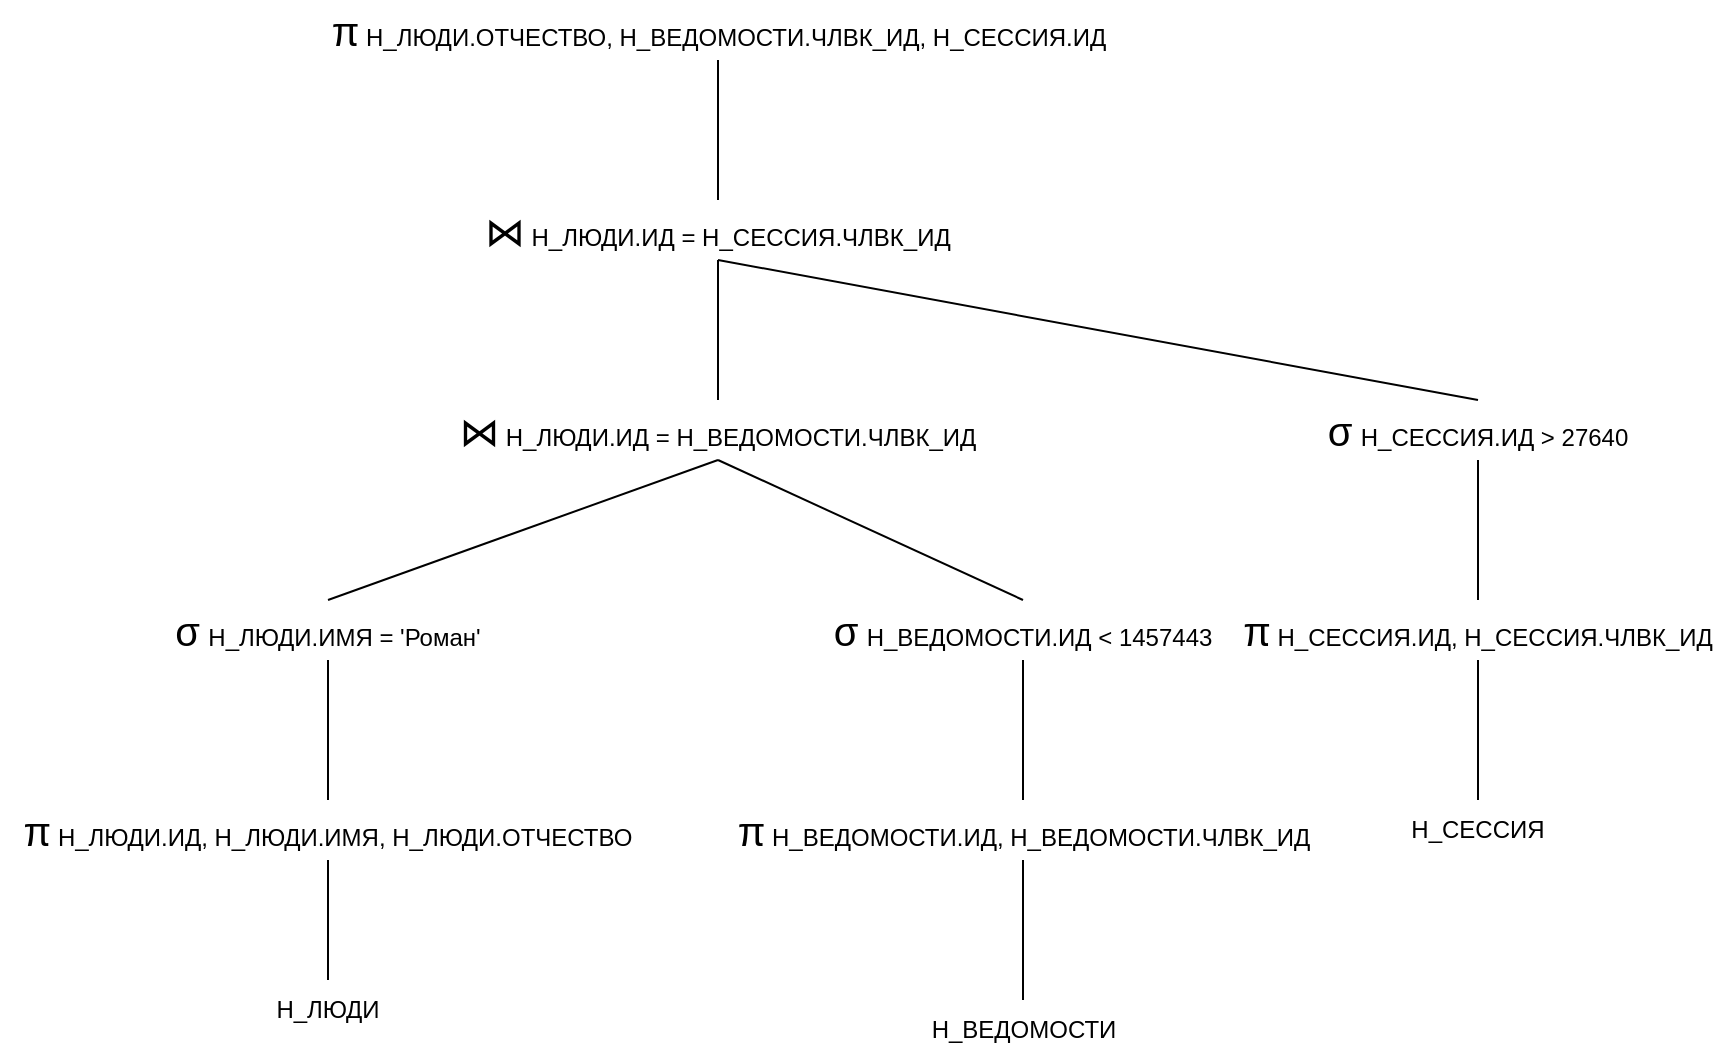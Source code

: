 <mxfile version="20.5.3" type="device"><diagram id="T-VDQUwIa16Knm3AfJDq" name="Страница 1"><mxGraphModel dx="1155" dy="631" grid="1" gridSize="10" guides="1" tooltips="1" connect="1" arrows="1" fold="1" page="1" pageScale="1" pageWidth="2339" pageHeight="3300" math="0" shadow="0"><root><mxCell id="0"/><mxCell id="1" parent="0"/><mxCell id="J72nSFRF0fdzY73qMWwC-1" value="Н_ЛЮДИ" style="text;html=1;strokeColor=none;fillColor=none;align=center;verticalAlign=middle;whiteSpace=wrap;rounded=0;fontStyle=0" parent="1" vertex="1"><mxGeometry x="525" y="630" width="120" height="30" as="geometry"/></mxCell><mxCell id="J72nSFRF0fdzY73qMWwC-8" value="&lt;font style=&quot;font-size: 20px;&quot;&gt;σ&lt;/font&gt;&lt;font style=&quot;font-size: 15px;&quot;&gt; &lt;/font&gt;&lt;font style=&quot;font-size: 12px;&quot;&gt;Н_ЛЮДИ.ИМЯ = 'Роман'&lt;/font&gt;" style="text;html=1;strokeColor=none;fillColor=none;align=center;verticalAlign=middle;whiteSpace=wrap;rounded=0;" parent="1" vertex="1"><mxGeometry x="480" y="440" width="210" height="30" as="geometry"/></mxCell><mxCell id="J72nSFRF0fdzY73qMWwC-10" value="&lt;font style=&quot;font-size: 20px;&quot;&gt;σ&lt;/font&gt;&lt;font style=&quot;font-size: 15px;&quot;&gt; &lt;/font&gt;&lt;font style=&quot;font-size: 12px;&quot;&gt;Н_ВЕДОМОСТИ.ИД &amp;lt; 1457443&lt;/font&gt;" style="text;html=1;strokeColor=none;fillColor=none;align=center;verticalAlign=middle;whiteSpace=wrap;rounded=0;" parent="1" vertex="1"><mxGeometry x="820" y="440" width="225" height="30" as="geometry"/></mxCell><mxCell id="J72nSFRF0fdzY73qMWwC-13" value="&lt;font style=&quot;font-size: 20px;&quot;&gt;π&lt;/font&gt; &lt;font style=&quot;font-size: 12px;&quot;&gt;Н_ЛЮДИ.ОТЧЕСТВО, Н_ВЕДОМОСТИ.ЧЛВК_ИД, Н_СЕССИЯ.ИД&lt;/font&gt;" style="text;html=1;strokeColor=none;fillColor=none;align=center;verticalAlign=middle;whiteSpace=wrap;rounded=0;fontSize=12;" parent="1" vertex="1"><mxGeometry x="567.5" y="140" width="425" height="30" as="geometry"/></mxCell><mxCell id="J72nSFRF0fdzY73qMWwC-2" value="Н_ВЕДОМОСТИ" style="text;html=1;strokeColor=none;fillColor=none;align=center;verticalAlign=middle;whiteSpace=wrap;rounded=0;fontStyle=0" parent="1" vertex="1"><mxGeometry x="872.5" y="640" width="120" height="30" as="geometry"/></mxCell><mxCell id="i2gZyAA6UP7os4wCXziM-8" value="Н_СЕССИЯ" style="text;html=1;strokeColor=none;fillColor=none;align=center;verticalAlign=middle;whiteSpace=wrap;rounded=0;fontStyle=0" vertex="1" parent="1"><mxGeometry x="1100" y="540" width="120" height="30" as="geometry"/></mxCell><mxCell id="i2gZyAA6UP7os4wCXziM-9" value="&lt;font style=&quot;font-size: 20px;&quot;&gt; ⋈&lt;/font&gt;&lt;font style=&quot;&quot;&gt;&lt;span style=&quot;font-size: 11px;&quot;&gt;&amp;nbsp;&lt;/span&gt;&lt;font style=&quot;font-size: 12px;&quot;&gt;Н_ЛЮДИ.ИД = Н_ВЕДОМОСТИ.ЧЛВК_ИД&lt;/font&gt;&lt;/font&gt;" style="text;html=1;strokeColor=none;fillColor=none;align=center;verticalAlign=middle;whiteSpace=wrap;rounded=0;" vertex="1" parent="1"><mxGeometry x="640" y="340" width="280" height="30" as="geometry"/></mxCell><mxCell id="i2gZyAA6UP7os4wCXziM-10" value="" style="endArrow=none;html=1;rounded=0;entryX=0.5;entryY=1;entryDx=0;entryDy=0;exitX=0.5;exitY=0;exitDx=0;exitDy=0;" edge="1" parent="1" source="i2gZyAA6UP7os4wCXziM-26" target="J72nSFRF0fdzY73qMWwC-8"><mxGeometry width="50" height="50" relative="1" as="geometry"><mxPoint x="590" y="500" as="sourcePoint"/><mxPoint x="600" y="590" as="targetPoint"/></mxGeometry></mxCell><mxCell id="i2gZyAA6UP7os4wCXziM-11" value="" style="endArrow=none;html=1;rounded=0;entryX=0.5;entryY=0;entryDx=0;entryDy=0;exitX=0.5;exitY=1;exitDx=0;exitDy=0;" edge="1" parent="1" source="J72nSFRF0fdzY73qMWwC-10" target="i2gZyAA6UP7os4wCXziM-27"><mxGeometry width="50" height="50" relative="1" as="geometry"><mxPoint x="930" y="600" as="sourcePoint"/><mxPoint x="790" y="570" as="targetPoint"/></mxGeometry></mxCell><mxCell id="i2gZyAA6UP7os4wCXziM-12" value="&lt;font style=&quot;font-size: 20px;&quot;&gt; ⋈&lt;/font&gt;&lt;font style=&quot;&quot;&gt;&lt;span style=&quot;font-size: 11px;&quot;&gt;&amp;nbsp;&lt;/span&gt;&lt;font style=&quot;font-size: 12px;&quot;&gt;Н_ЛЮДИ.ИД = Н_СЕССИЯ.ЧЛВК_ИД&lt;/font&gt;&lt;/font&gt;" style="text;html=1;strokeColor=none;fillColor=none;align=center;verticalAlign=middle;whiteSpace=wrap;rounded=0;" vertex="1" parent="1"><mxGeometry x="640" y="240" width="280" height="30" as="geometry"/></mxCell><mxCell id="i2gZyAA6UP7os4wCXziM-17" value="&lt;font style=&quot;font-size: 20px;&quot;&gt;σ&lt;/font&gt;&lt;font style=&quot;font-size: 15px;&quot;&gt; &lt;/font&gt;&lt;font style=&quot;font-size: 12px;&quot;&gt;Н_СЕССИЯ.ИД &amp;gt; 27640&lt;/font&gt;" style="text;html=1;strokeColor=none;fillColor=none;align=center;verticalAlign=middle;whiteSpace=wrap;rounded=0;" vertex="1" parent="1"><mxGeometry x="1080" y="340" width="160" height="30" as="geometry"/></mxCell><mxCell id="i2gZyAA6UP7os4wCXziM-20" value="" style="endArrow=none;html=1;rounded=0;entryX=0.5;entryY=1;entryDx=0;entryDy=0;exitX=0.5;exitY=0;exitDx=0;exitDy=0;" edge="1" parent="1" source="i2gZyAA6UP7os4wCXziM-12" target="J72nSFRF0fdzY73qMWwC-13"><mxGeometry width="50" height="50" relative="1" as="geometry"><mxPoint x="770" y="460" as="sourcePoint"/><mxPoint x="820" y="410" as="targetPoint"/></mxGeometry></mxCell><mxCell id="i2gZyAA6UP7os4wCXziM-21" value="" style="endArrow=none;html=1;rounded=0;entryX=0.5;entryY=1;entryDx=0;entryDy=0;exitX=0.5;exitY=0;exitDx=0;exitDy=0;" edge="1" parent="1" source="i2gZyAA6UP7os4wCXziM-9" target="i2gZyAA6UP7os4wCXziM-12"><mxGeometry width="50" height="50" relative="1" as="geometry"><mxPoint x="770" y="390" as="sourcePoint"/><mxPoint x="820" y="340" as="targetPoint"/></mxGeometry></mxCell><mxCell id="i2gZyAA6UP7os4wCXziM-22" value="" style="endArrow=none;html=1;rounded=0;exitX=0.5;exitY=0;exitDx=0;exitDy=0;entryX=0.5;entryY=1;entryDx=0;entryDy=0;" edge="1" parent="1" source="J72nSFRF0fdzY73qMWwC-8" target="i2gZyAA6UP7os4wCXziM-9"><mxGeometry width="50" height="50" relative="1" as="geometry"><mxPoint x="770" y="390" as="sourcePoint"/><mxPoint x="790" y="460" as="targetPoint"/></mxGeometry></mxCell><mxCell id="i2gZyAA6UP7os4wCXziM-23" value="" style="endArrow=none;html=1;rounded=0;exitX=0.5;exitY=0;exitDx=0;exitDy=0;entryX=0.5;entryY=1;entryDx=0;entryDy=0;" edge="1" parent="1" source="J72nSFRF0fdzY73qMWwC-10" target="i2gZyAA6UP7os4wCXziM-9"><mxGeometry width="50" height="50" relative="1" as="geometry"><mxPoint x="770" y="390" as="sourcePoint"/><mxPoint x="820" y="340" as="targetPoint"/></mxGeometry></mxCell><mxCell id="i2gZyAA6UP7os4wCXziM-24" value="" style="endArrow=none;html=1;rounded=0;entryX=0.5;entryY=1;entryDx=0;entryDy=0;exitX=0.5;exitY=0;exitDx=0;exitDy=0;" edge="1" parent="1" source="i2gZyAA6UP7os4wCXziM-17" target="i2gZyAA6UP7os4wCXziM-12"><mxGeometry width="50" height="50" relative="1" as="geometry"><mxPoint x="770" y="390" as="sourcePoint"/><mxPoint x="820" y="340" as="targetPoint"/></mxGeometry></mxCell><mxCell id="i2gZyAA6UP7os4wCXziM-25" value="" style="endArrow=none;html=1;rounded=0;entryX=0.5;entryY=1;entryDx=0;entryDy=0;exitX=0.5;exitY=0;exitDx=0;exitDy=0;" edge="1" parent="1" source="i2gZyAA6UP7os4wCXziM-30" target="i2gZyAA6UP7os4wCXziM-17"><mxGeometry width="50" height="50" relative="1" as="geometry"><mxPoint x="1300" y="380" as="sourcePoint"/><mxPoint x="1020" y="370" as="targetPoint"/></mxGeometry></mxCell><mxCell id="i2gZyAA6UP7os4wCXziM-26" value="&lt;font style=&quot;font-size: 20px;&quot;&gt;π&lt;/font&gt; &lt;font style=&quot;font-size: 12px;&quot;&gt;Н_ЛЮДИ.ИД, Н_ЛЮДИ.ИМЯ, Н_ЛЮДИ.ОТЧЕСТВО&lt;/font&gt;" style="text;html=1;strokeColor=none;fillColor=none;align=center;verticalAlign=middle;whiteSpace=wrap;rounded=0;fontSize=12;" vertex="1" parent="1"><mxGeometry x="421.25" y="540" width="327.5" height="30" as="geometry"/></mxCell><mxCell id="i2gZyAA6UP7os4wCXziM-27" value="&lt;font style=&quot;font-size: 20px;&quot;&gt;π&lt;/font&gt; &lt;font style=&quot;font-size: 12px;&quot;&gt;Н_ВЕДОМОСТИ.ИД, Н_ВЕДОМОСТИ.ЧЛВК_ИД&lt;/font&gt;" style="text;html=1;strokeColor=none;fillColor=none;align=center;verticalAlign=middle;whiteSpace=wrap;rounded=0;fontSize=12;" vertex="1" parent="1"><mxGeometry x="772.5" y="540" width="320" height="30" as="geometry"/></mxCell><mxCell id="i2gZyAA6UP7os4wCXziM-28" value="" style="endArrow=none;html=1;rounded=0;exitX=0.5;exitY=0;exitDx=0;exitDy=0;entryX=0.5;entryY=1;entryDx=0;entryDy=0;" edge="1" parent="1" source="J72nSFRF0fdzY73qMWwC-1" target="i2gZyAA6UP7os4wCXziM-26"><mxGeometry width="50" height="50" relative="1" as="geometry"><mxPoint x="830" y="420" as="sourcePoint"/><mxPoint x="880" y="370" as="targetPoint"/></mxGeometry></mxCell><mxCell id="i2gZyAA6UP7os4wCXziM-29" value="" style="endArrow=none;html=1;rounded=0;exitX=0.5;exitY=0;exitDx=0;exitDy=0;entryX=0.5;entryY=1;entryDx=0;entryDy=0;" edge="1" parent="1" source="J72nSFRF0fdzY73qMWwC-2" target="i2gZyAA6UP7os4wCXziM-27"><mxGeometry width="50" height="50" relative="1" as="geometry"><mxPoint x="830" y="420" as="sourcePoint"/><mxPoint x="880" y="380" as="targetPoint"/></mxGeometry></mxCell><mxCell id="i2gZyAA6UP7os4wCXziM-30" value="&lt;font style=&quot;font-size: 20px;&quot;&gt;π&lt;/font&gt; &lt;font style=&quot;font-size: 12px;&quot;&gt;Н_СЕССИЯ.ИД, Н_СЕССИЯ.ЧЛВК_ИД&lt;/font&gt;" style="text;html=1;strokeColor=none;fillColor=none;align=center;verticalAlign=middle;whiteSpace=wrap;rounded=0;fontSize=12;" vertex="1" parent="1"><mxGeometry x="1040" y="440" width="240" height="30" as="geometry"/></mxCell><mxCell id="i2gZyAA6UP7os4wCXziM-31" value="" style="endArrow=none;html=1;rounded=0;entryX=0.5;entryY=1;entryDx=0;entryDy=0;exitX=0.5;exitY=0;exitDx=0;exitDy=0;" edge="1" parent="1" source="i2gZyAA6UP7os4wCXziM-8" target="i2gZyAA6UP7os4wCXziM-30"><mxGeometry width="50" height="50" relative="1" as="geometry"><mxPoint x="830" y="420" as="sourcePoint"/><mxPoint x="880" y="370" as="targetPoint"/></mxGeometry></mxCell></root></mxGraphModel></diagram></mxfile>